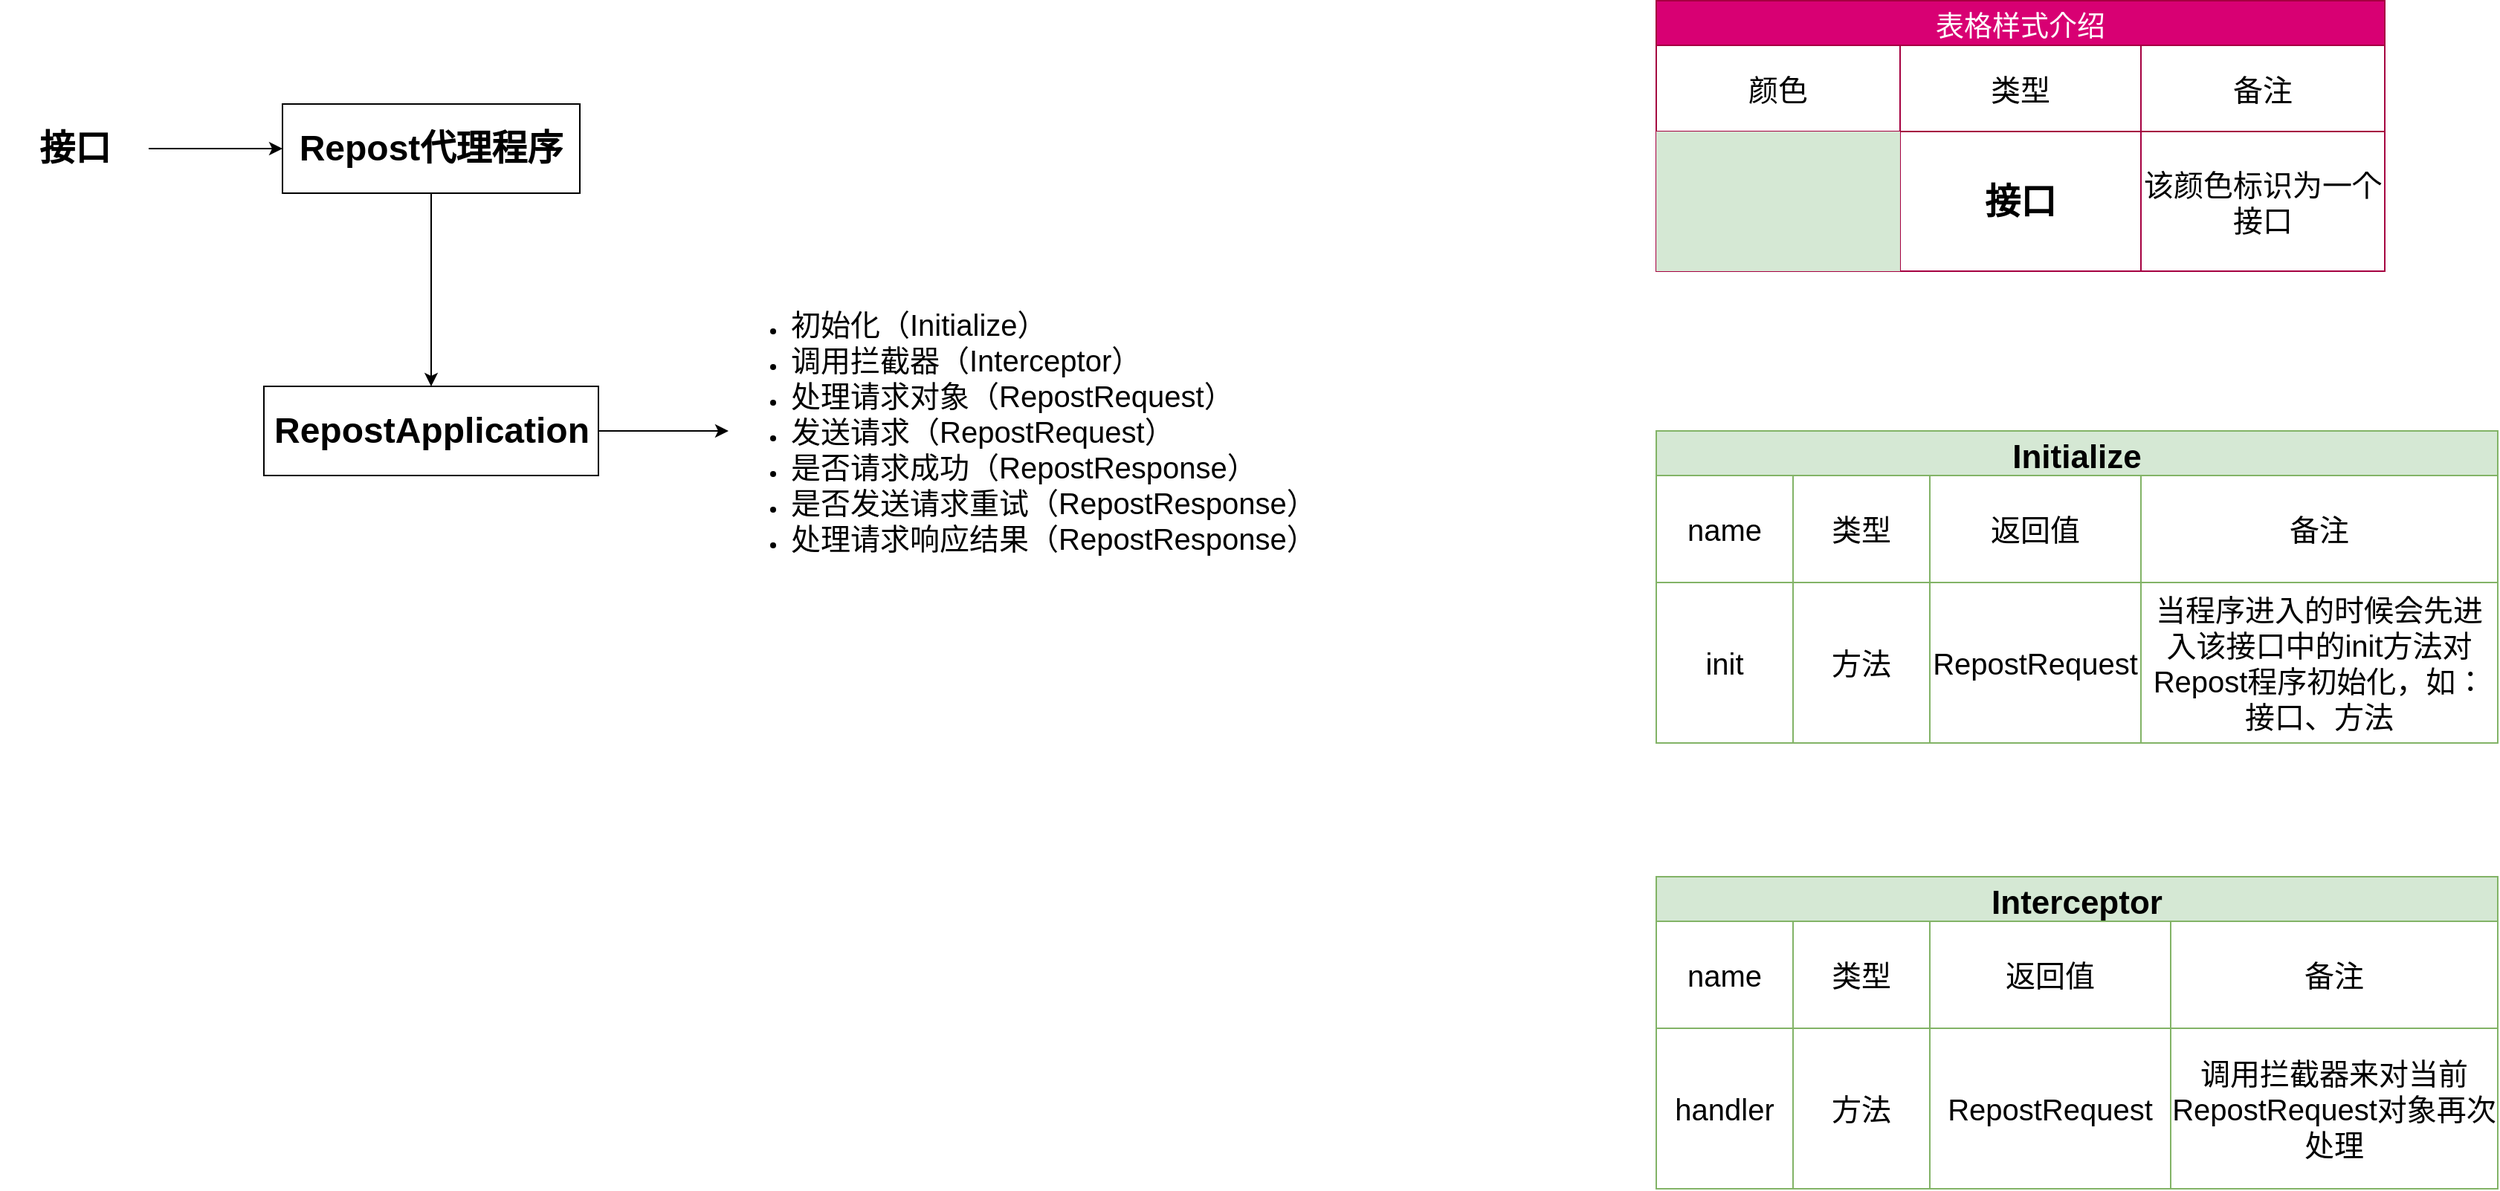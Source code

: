 <mxfile version="15.0.6" type="github"><diagram id="FRpW1tAiqGOY6VPAqqUO" name="第 1 页"><mxGraphModel dx="2713" dy="794" grid="1" gridSize="10" guides="1" tooltips="1" connect="1" arrows="0" fold="1" page="1" pageScale="1" pageWidth="827" pageHeight="1169" math="0" shadow="0"><root><mxCell id="0"/><mxCell id="1" parent="0"/><mxCell id="YmYt1lEsCByhWoaQ0ZGw-8" value="" style="edgeStyle=orthogonalEdgeStyle;rounded=0;orthogonalLoop=1;jettySize=auto;html=1;exitX=1;exitY=0.5;exitDx=0;exitDy=0;" parent="1" source="YmYt1lEsCByhWoaQ0ZGw-2" target="YmYt1lEsCByhWoaQ0ZGw-7" edge="1"><mxGeometry relative="1" as="geometry"><mxPoint x="-580" y="240" as="sourcePoint"/></mxGeometry></mxCell><mxCell id="YmYt1lEsCByhWoaQ0ZGw-2" value="接口" style="text;strokeColor=none;fillColor=none;html=1;fontSize=24;fontStyle=1;verticalAlign=middle;align=center;" parent="1" vertex="1"><mxGeometry x="-700" y="220" width="100" height="40" as="geometry"/></mxCell><mxCell id="YmYt1lEsCByhWoaQ0ZGw-14" value="" style="edgeStyle=orthogonalEdgeStyle;rounded=0;orthogonalLoop=1;jettySize=auto;html=1;" parent="1" source="YmYt1lEsCByhWoaQ0ZGw-7" target="YmYt1lEsCByhWoaQ0ZGw-13" edge="1"><mxGeometry relative="1" as="geometry"/></mxCell><mxCell id="YmYt1lEsCByhWoaQ0ZGw-7" value="&lt;h1&gt;Repost代理程序&lt;/h1&gt;" style="whiteSpace=wrap;html=1;" parent="1" vertex="1"><mxGeometry x="-510" y="210" width="200" height="60" as="geometry"/></mxCell><mxCell id="YmYt1lEsCByhWoaQ0ZGw-16" style="edgeStyle=orthogonalEdgeStyle;rounded=0;orthogonalLoop=1;jettySize=auto;html=1;entryX=0;entryY=0.5;entryDx=0;entryDy=0;" parent="1" source="YmYt1lEsCByhWoaQ0ZGw-13" target="YmYt1lEsCByhWoaQ0ZGw-15" edge="1"><mxGeometry relative="1" as="geometry"/></mxCell><mxCell id="YmYt1lEsCByhWoaQ0ZGw-13" value="&lt;h1&gt;RepostApplication&lt;/h1&gt;" style="whiteSpace=wrap;html=1;" parent="1" vertex="1"><mxGeometry x="-522.5" y="400" width="225" height="60" as="geometry"/></mxCell><mxCell id="YmYt1lEsCByhWoaQ0ZGw-15" value="&lt;ul&gt;&lt;li&gt;&lt;font style=&quot;font-size: 20px&quot;&gt;初始化（Initialize）&lt;/font&gt;&lt;/li&gt;&lt;li&gt;&lt;span style=&quot;font-size: 20px&quot;&gt;调用拦截器（Interceptor）&lt;/span&gt;&lt;/li&gt;&lt;li&gt;&lt;span style=&quot;font-size: 20px&quot;&gt;处理请求对象（RepostRequest）&lt;/span&gt;&lt;/li&gt;&lt;li&gt;&lt;span style=&quot;font-size: 20px&quot;&gt;发送请求（RepostRequest）&lt;/span&gt;&lt;/li&gt;&lt;li&gt;&lt;span style=&quot;font-size: 20px&quot;&gt;是否请求成功（RepostResponse）&lt;/span&gt;&lt;/li&gt;&lt;li&gt;&lt;span style=&quot;font-size: 20px&quot;&gt;是否发送请求重试（RepostResponse）&lt;/span&gt;&lt;/li&gt;&lt;li&gt;&lt;span style=&quot;font-size: 20px&quot;&gt;处理请求响应结果（RepostResponse）&lt;/span&gt;&lt;/li&gt;&lt;/ul&gt;" style="text;strokeColor=none;fillColor=none;html=1;whiteSpace=wrap;verticalAlign=middle;overflow=hidden;" parent="1" vertex="1"><mxGeometry x="-210" y="322.5" width="410" height="215" as="geometry"/></mxCell><mxCell id="YmYt1lEsCByhWoaQ0ZGw-30" value="Initialize" style="shape=table;startSize=30;container=1;collapsible=0;childLayout=tableLayout;fontStyle=1;fillColor=#d5e8d4;strokeColor=#82b366;fontSize=22;" parent="1" vertex="1"><mxGeometry x="414" y="430" width="566" height="210" as="geometry"/></mxCell><mxCell id="YmYt1lEsCByhWoaQ0ZGw-31" value="" style="shape=partialRectangle;collapsible=0;dropTarget=0;pointerEvents=0;fillColor=none;top=0;left=0;bottom=0;right=0;points=[[0,0.5],[1,0.5]];portConstraint=eastwest;" parent="YmYt1lEsCByhWoaQ0ZGw-30" vertex="1"><mxGeometry y="30" width="566" height="72" as="geometry"/></mxCell><mxCell id="YmYt1lEsCByhWoaQ0ZGw-32" value="name" style="shape=partialRectangle;html=1;whiteSpace=wrap;connectable=0;overflow=hidden;fillColor=none;top=0;left=0;bottom=0;right=0;pointerEvents=1;fontSize=20;" parent="YmYt1lEsCByhWoaQ0ZGw-31" vertex="1"><mxGeometry width="92" height="72" as="geometry"/></mxCell><mxCell id="YmYt1lEsCByhWoaQ0ZGw-33" value="类型" style="shape=partialRectangle;html=1;whiteSpace=wrap;connectable=0;overflow=hidden;fillColor=none;top=0;left=0;bottom=0;right=0;pointerEvents=1;fontSize=20;" parent="YmYt1lEsCByhWoaQ0ZGw-31" vertex="1"><mxGeometry x="92" width="92" height="72" as="geometry"/></mxCell><mxCell id="YmYt1lEsCByhWoaQ0ZGw-34" value="返回值" style="shape=partialRectangle;html=1;whiteSpace=wrap;connectable=0;overflow=hidden;fillColor=none;top=0;left=0;bottom=0;right=0;pointerEvents=1;fontSize=20;" parent="YmYt1lEsCByhWoaQ0ZGw-31" vertex="1"><mxGeometry x="184" width="142" height="72" as="geometry"/></mxCell><mxCell id="YmYt1lEsCByhWoaQ0ZGw-35" value="备注" style="shape=partialRectangle;html=1;whiteSpace=wrap;connectable=0;overflow=hidden;fillColor=none;top=0;left=0;bottom=0;right=0;pointerEvents=1;fontSize=20;" parent="YmYt1lEsCByhWoaQ0ZGw-31" vertex="1"><mxGeometry x="326" width="240" height="72" as="geometry"/></mxCell><mxCell id="YmYt1lEsCByhWoaQ0ZGw-36" value="" style="shape=partialRectangle;collapsible=0;dropTarget=0;pointerEvents=0;fillColor=none;top=0;left=0;bottom=0;right=0;points=[[0,0.5],[1,0.5]];portConstraint=eastwest;" parent="YmYt1lEsCByhWoaQ0ZGw-30" vertex="1"><mxGeometry y="102" width="566" height="108" as="geometry"/></mxCell><mxCell id="YmYt1lEsCByhWoaQ0ZGw-37" value="init" style="shape=partialRectangle;html=1;whiteSpace=wrap;connectable=0;overflow=hidden;fillColor=none;top=0;left=0;bottom=0;right=0;pointerEvents=1;fontSize=20;" parent="YmYt1lEsCByhWoaQ0ZGw-36" vertex="1"><mxGeometry width="92" height="108" as="geometry"/></mxCell><mxCell id="YmYt1lEsCByhWoaQ0ZGw-38" value="&lt;font style=&quot;font-size: 20px&quot;&gt;方法&lt;/font&gt;" style="shape=partialRectangle;html=1;whiteSpace=wrap;connectable=0;overflow=hidden;fillColor=none;top=0;left=0;bottom=0;right=0;pointerEvents=1;" parent="YmYt1lEsCByhWoaQ0ZGw-36" vertex="1"><mxGeometry x="92" width="92" height="108" as="geometry"/></mxCell><mxCell id="YmYt1lEsCByhWoaQ0ZGw-39" value="&lt;font style=&quot;font-size: 20px&quot;&gt;RepostRequest&lt;/font&gt;" style="shape=partialRectangle;html=1;whiteSpace=wrap;connectable=0;overflow=hidden;fillColor=none;top=0;left=0;bottom=0;right=0;pointerEvents=1;" parent="YmYt1lEsCByhWoaQ0ZGw-36" vertex="1"><mxGeometry x="184" width="142" height="108" as="geometry"/></mxCell><mxCell id="YmYt1lEsCByhWoaQ0ZGw-40" value="&lt;span style=&quot;font-size: 20px&quot;&gt;当程序进入的时候会先进入该接口中的init方法对Repost程序初始化，如：接口、方法&lt;/span&gt;" style="shape=partialRectangle;html=1;whiteSpace=wrap;connectable=0;overflow=hidden;fillColor=none;top=0;left=0;bottom=0;right=0;pointerEvents=1;" parent="YmYt1lEsCByhWoaQ0ZGw-36" vertex="1"><mxGeometry x="326" width="240" height="108" as="geometry"/></mxCell><mxCell id="YmYt1lEsCByhWoaQ0ZGw-53" value="表格样式介绍" style="shape=table;startSize=30;container=1;collapsible=0;childLayout=tableLayout;fillColor=#d80073;strokeColor=#A50040;fontColor=#ffffff;fontSize=19;" parent="1" vertex="1"><mxGeometry x="414" y="140.5" width="490" height="182" as="geometry"/></mxCell><mxCell id="YmYt1lEsCByhWoaQ0ZGw-54" value="" style="shape=partialRectangle;collapsible=0;dropTarget=0;pointerEvents=0;fillColor=none;top=0;left=0;bottom=0;right=0;points=[[0,0.5],[1,0.5]];portConstraint=eastwest;" parent="YmYt1lEsCByhWoaQ0ZGw-53" vertex="1"><mxGeometry y="30" width="490" height="58" as="geometry"/></mxCell><mxCell id="YmYt1lEsCByhWoaQ0ZGw-55" value="&lt;font style=&quot;font-size: 20px&quot;&gt;颜色&lt;/font&gt;" style="shape=partialRectangle;html=1;whiteSpace=wrap;connectable=0;overflow=hidden;top=0;left=0;bottom=0;right=0;pointerEvents=1;fillColor=none;" parent="YmYt1lEsCByhWoaQ0ZGw-54" vertex="1"><mxGeometry width="164" height="58" as="geometry"/></mxCell><mxCell id="YmYt1lEsCByhWoaQ0ZGw-56" value="&lt;font style=&quot;font-size: 20px&quot;&gt;类型&lt;/font&gt;" style="shape=partialRectangle;html=1;whiteSpace=wrap;connectable=0;overflow=hidden;fillColor=none;top=0;left=0;bottom=0;right=0;pointerEvents=1;" parent="YmYt1lEsCByhWoaQ0ZGw-54" vertex="1"><mxGeometry x="164" width="162" height="58" as="geometry"/></mxCell><mxCell id="YmYt1lEsCByhWoaQ0ZGw-57" value="&lt;font style=&quot;font-size: 20px&quot;&gt;备注&lt;/font&gt;" style="shape=partialRectangle;html=1;whiteSpace=wrap;connectable=0;overflow=hidden;fillColor=none;top=0;left=0;bottom=0;right=0;pointerEvents=1;" parent="YmYt1lEsCByhWoaQ0ZGw-54" vertex="1"><mxGeometry x="326" width="164" height="58" as="geometry"/></mxCell><mxCell id="YmYt1lEsCByhWoaQ0ZGw-58" value="" style="shape=partialRectangle;collapsible=0;dropTarget=0;pointerEvents=0;fillColor=none;top=0;left=0;bottom=0;right=0;points=[[0,0.5],[1,0.5]];portConstraint=eastwest;" parent="YmYt1lEsCByhWoaQ0ZGw-53" vertex="1"><mxGeometry y="88" width="490" height="94" as="geometry"/></mxCell><mxCell id="YmYt1lEsCByhWoaQ0ZGw-59" value="" style="shape=partialRectangle;html=1;whiteSpace=wrap;connectable=0;overflow=hidden;fillColor=#d5e8d4;top=0;left=0;bottom=0;right=0;pointerEvents=1;strokeColor=#82b366;" parent="YmYt1lEsCByhWoaQ0ZGw-58" vertex="1"><mxGeometry width="164" height="94" as="geometry"/></mxCell><mxCell id="YmYt1lEsCByhWoaQ0ZGw-60" value="&lt;h1&gt;接口&lt;/h1&gt;" style="shape=partialRectangle;html=1;whiteSpace=wrap;connectable=0;overflow=hidden;fillColor=none;top=0;left=0;bottom=0;right=0;pointerEvents=1;" parent="YmYt1lEsCByhWoaQ0ZGw-58" vertex="1"><mxGeometry x="164" width="162" height="94" as="geometry"/></mxCell><mxCell id="YmYt1lEsCByhWoaQ0ZGw-61" value="&lt;font style=&quot;font-size: 20px&quot;&gt;该颜色标识为一个接口&lt;/font&gt;" style="shape=partialRectangle;html=1;whiteSpace=wrap;connectable=0;overflow=hidden;fillColor=none;top=0;left=0;bottom=0;right=0;pointerEvents=1;" parent="YmYt1lEsCByhWoaQ0ZGw-58" vertex="1"><mxGeometry x="326" width="164" height="94" as="geometry"/></mxCell><mxCell id="YmYt1lEsCByhWoaQ0ZGw-62" value="Interceptor" style="shape=table;startSize=30;container=1;collapsible=0;childLayout=tableLayout;fontStyle=1;fillColor=#d5e8d4;strokeColor=#82b366;fontSize=22;" parent="1" vertex="1"><mxGeometry x="414" y="730" width="566" height="210" as="geometry"/></mxCell><mxCell id="YmYt1lEsCByhWoaQ0ZGw-63" value="" style="shape=partialRectangle;collapsible=0;dropTarget=0;pointerEvents=0;fillColor=none;top=0;left=0;bottom=0;right=0;points=[[0,0.5],[1,0.5]];portConstraint=eastwest;" parent="YmYt1lEsCByhWoaQ0ZGw-62" vertex="1"><mxGeometry y="30" width="566" height="72" as="geometry"/></mxCell><mxCell id="YmYt1lEsCByhWoaQ0ZGw-64" value="name" style="shape=partialRectangle;html=1;whiteSpace=wrap;connectable=0;overflow=hidden;fillColor=none;top=0;left=0;bottom=0;right=0;pointerEvents=1;fontSize=20;" parent="YmYt1lEsCByhWoaQ0ZGw-63" vertex="1"><mxGeometry width="92" height="72" as="geometry"/></mxCell><mxCell id="YmYt1lEsCByhWoaQ0ZGw-65" value="类型" style="shape=partialRectangle;html=1;whiteSpace=wrap;connectable=0;overflow=hidden;fillColor=none;top=0;left=0;bottom=0;right=0;pointerEvents=1;fontSize=20;" parent="YmYt1lEsCByhWoaQ0ZGw-63" vertex="1"><mxGeometry x="92" width="92" height="72" as="geometry"/></mxCell><mxCell id="YmYt1lEsCByhWoaQ0ZGw-66" value="返回值" style="shape=partialRectangle;html=1;whiteSpace=wrap;connectable=0;overflow=hidden;fillColor=none;top=0;left=0;bottom=0;right=0;pointerEvents=1;fontSize=20;" parent="YmYt1lEsCByhWoaQ0ZGw-63" vertex="1"><mxGeometry x="184" width="162" height="72" as="geometry"/></mxCell><mxCell id="YmYt1lEsCByhWoaQ0ZGw-67" value="备注" style="shape=partialRectangle;html=1;whiteSpace=wrap;connectable=0;overflow=hidden;fillColor=none;top=0;left=0;bottom=0;right=0;pointerEvents=1;fontSize=20;" parent="YmYt1lEsCByhWoaQ0ZGw-63" vertex="1"><mxGeometry x="346" width="220" height="72" as="geometry"/></mxCell><mxCell id="YmYt1lEsCByhWoaQ0ZGw-68" value="" style="shape=partialRectangle;collapsible=0;dropTarget=0;pointerEvents=0;fillColor=none;top=0;left=0;bottom=0;right=0;points=[[0,0.5],[1,0.5]];portConstraint=eastwest;" parent="YmYt1lEsCByhWoaQ0ZGw-62" vertex="1"><mxGeometry y="102" width="566" height="108" as="geometry"/></mxCell><mxCell id="YmYt1lEsCByhWoaQ0ZGw-69" value="handler" style="shape=partialRectangle;html=1;whiteSpace=wrap;connectable=0;overflow=hidden;fillColor=none;top=0;left=0;bottom=0;right=0;pointerEvents=1;fontSize=20;" parent="YmYt1lEsCByhWoaQ0ZGw-68" vertex="1"><mxGeometry width="92" height="108" as="geometry"/></mxCell><mxCell id="YmYt1lEsCByhWoaQ0ZGw-70" value="&lt;font style=&quot;font-size: 20px&quot;&gt;方法&lt;/font&gt;" style="shape=partialRectangle;html=1;whiteSpace=wrap;connectable=0;overflow=hidden;fillColor=none;top=0;left=0;bottom=0;right=0;pointerEvents=1;" parent="YmYt1lEsCByhWoaQ0ZGw-68" vertex="1"><mxGeometry x="92" width="92" height="108" as="geometry"/></mxCell><mxCell id="YmYt1lEsCByhWoaQ0ZGw-71" value="&lt;font style=&quot;font-size: 20px&quot;&gt;RepostRequest&lt;/font&gt;" style="shape=partialRectangle;html=1;whiteSpace=wrap;connectable=0;overflow=hidden;fillColor=none;top=0;left=0;bottom=0;right=0;pointerEvents=1;" parent="YmYt1lEsCByhWoaQ0ZGw-68" vertex="1"><mxGeometry x="184" width="162" height="108" as="geometry"/></mxCell><mxCell id="YmYt1lEsCByhWoaQ0ZGw-72" value="&lt;span style=&quot;font-size: 20px&quot;&gt;调用拦截器来对当前RepostRequest对象再次处理&lt;/span&gt;" style="shape=partialRectangle;html=1;whiteSpace=wrap;connectable=0;overflow=hidden;fillColor=none;top=0;left=0;bottom=0;right=0;pointerEvents=1;" parent="YmYt1lEsCByhWoaQ0ZGw-68" vertex="1"><mxGeometry x="346" width="220" height="108" as="geometry"/></mxCell></root></mxGraphModel></diagram></mxfile>
